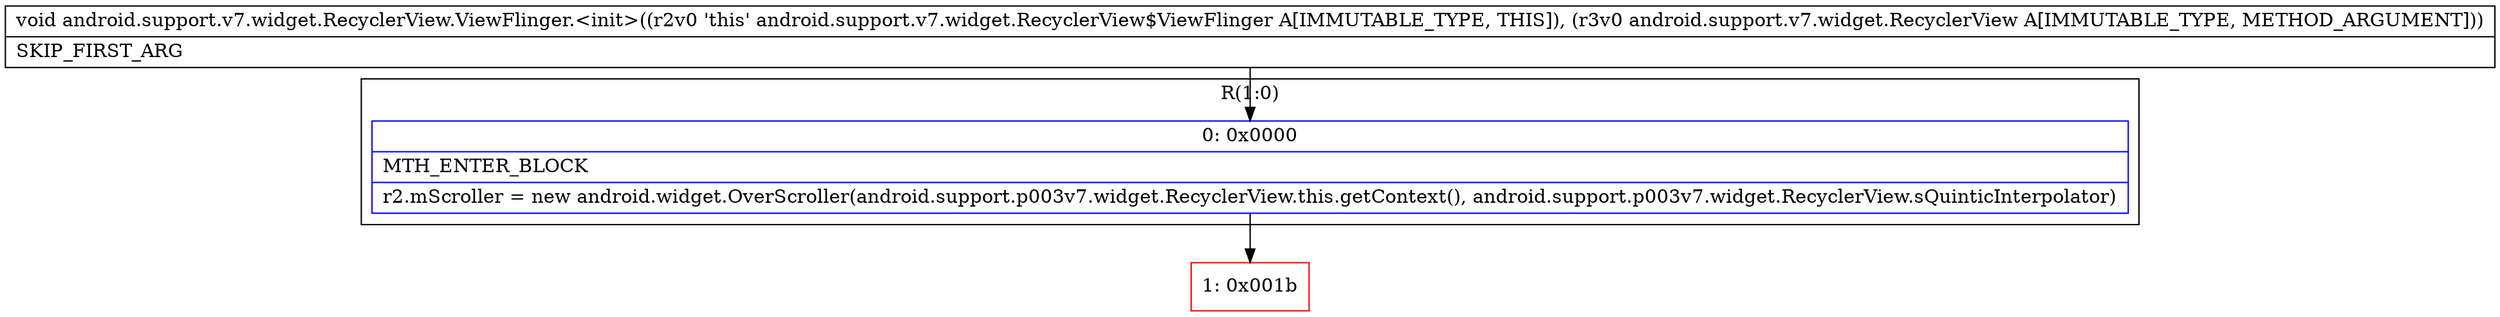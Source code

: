 digraph "CFG forandroid.support.v7.widget.RecyclerView.ViewFlinger.\<init\>(Landroid\/support\/v7\/widget\/RecyclerView;)V" {
subgraph cluster_Region_1956338156 {
label = "R(1:0)";
node [shape=record,color=blue];
Node_0 [shape=record,label="{0\:\ 0x0000|MTH_ENTER_BLOCK\l|r2.mScroller = new android.widget.OverScroller(android.support.p003v7.widget.RecyclerView.this.getContext(), android.support.p003v7.widget.RecyclerView.sQuinticInterpolator)\l}"];
}
Node_1 [shape=record,color=red,label="{1\:\ 0x001b}"];
MethodNode[shape=record,label="{void android.support.v7.widget.RecyclerView.ViewFlinger.\<init\>((r2v0 'this' android.support.v7.widget.RecyclerView$ViewFlinger A[IMMUTABLE_TYPE, THIS]), (r3v0 android.support.v7.widget.RecyclerView A[IMMUTABLE_TYPE, METHOD_ARGUMENT]))  | SKIP_FIRST_ARG\l}"];
MethodNode -> Node_0;
Node_0 -> Node_1;
}

